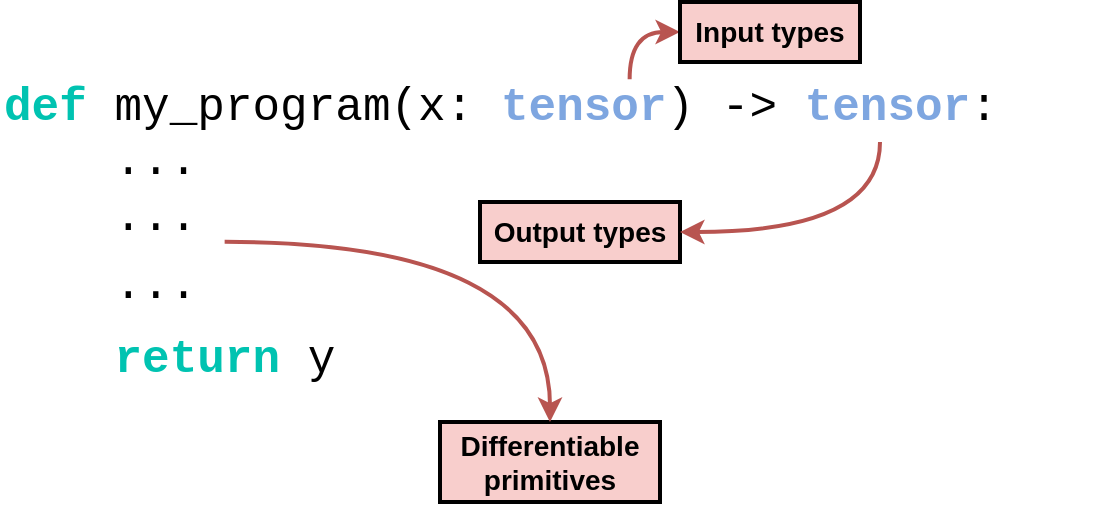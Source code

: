 <mxfile version="24.0.0" type="device">
  <diagram name="Pagina-1" id="xmUh1cOQ1NuH3JSxneGe">
    <mxGraphModel dx="662" dy="387" grid="1" gridSize="10" guides="1" tooltips="1" connect="1" arrows="1" fold="1" page="1" pageScale="1" pageWidth="1500" pageHeight="500" math="1" shadow="0">
      <root>
        <mxCell id="0" />
        <mxCell id="1" parent="0" />
        <mxCell id="yM7De6chdsgMSSt919B--12" style="edgeStyle=orthogonalEdgeStyle;rounded=0;orthogonalLoop=1;jettySize=auto;html=1;exitX=1;exitY=0.5;exitDx=0;exitDy=0;entryX=0;entryY=0.5;entryDx=0;entryDy=0;strokeWidth=2;" parent="1" source="yM7De6chdsgMSSt919B--1" edge="1">
          <mxGeometry relative="1" as="geometry">
            <mxPoint x="790" y="245" as="targetPoint" />
          </mxGeometry>
        </mxCell>
        <mxCell id="yM7De6chdsgMSSt919B--1" value="&lt;font face=&quot;Courier New&quot;&gt;&lt;br&gt;&lt;b style=&quot;font-size: 23px;&quot; id=&quot;docs-internal-guid-d942a2f7-7fff-e894-ce47-3f57e4f40776&quot;&gt;&lt;p dir=&quot;ltr&quot; style=&quot;line-height: 1.2; margin-top: 0pt; margin-bottom: 0pt; font-size: 23px;&quot;&gt;&lt;span style=&quot;font-size: 23px; color: rgb(0, 195, 177); background-color: transparent; font-style: normal; font-variant-ligatures: normal; font-variant-caps: normal; font-variant-alternates: normal; font-variant-numeric: normal; font-variant-east-asian: normal; font-variant-position: normal; text-decoration: none; vertical-align: baseline; white-space: pre-wrap;&quot;&gt;def&lt;/span&gt;&lt;span style=&quot;font-weight: 400; font-size: 23px; color: rgb(0, 195, 177); background-color: transparent; font-style: normal; font-variant-ligatures: normal; font-variant-caps: normal; font-variant-alternates: normal; font-variant-numeric: normal; font-variant-east-asian: normal; font-variant-position: normal; font-variant-emoji: normal; text-decoration: none; vertical-align: baseline; white-space: pre-wrap;&quot;&gt; &lt;/span&gt;&lt;span style=&quot;font-weight: 400; font-size: 23px; color: rgb(0, 0, 0); background-color: transparent; font-style: normal; font-variant-ligatures: normal; font-variant-caps: normal; font-variant-alternates: normal; font-variant-numeric: normal; font-variant-east-asian: normal; font-variant-position: normal; font-variant-emoji: normal; text-decoration: none; vertical-align: baseline; white-space: pre-wrap;&quot;&gt;my_program(x: &lt;/span&gt;&lt;span style=&quot;font-size: 23px; background-color: transparent; font-style: normal; font-variant-ligatures: normal; font-variant-caps: normal; font-variant-alternates: normal; font-variant-numeric: normal; font-variant-east-asian: normal; font-variant-position: normal; font-variant-emoji: normal; text-decoration: none; vertical-align: baseline; white-space: pre-wrap;&quot;&gt;&lt;font style=&quot;&quot; color=&quot;#7ea6e0&quot;&gt;tensor&lt;/font&gt;&lt;/span&gt;&lt;span style=&quot;font-weight: 400; font-size: 23px; color: rgb(0, 0, 0); background-color: transparent; font-style: normal; font-variant-ligatures: normal; font-variant-caps: normal; font-variant-alternates: normal; font-variant-numeric: normal; font-variant-east-asian: normal; font-variant-position: normal; font-variant-emoji: normal; text-decoration: none; vertical-align: baseline; white-space: pre-wrap;&quot;&gt;) -&amp;gt; &lt;/span&gt;&lt;span style=&quot;font-size: 23px; background-color: transparent; font-style: normal; font-variant-ligatures: normal; font-variant-caps: normal; font-variant-alternates: normal; font-variant-numeric: normal; font-variant-east-asian: normal; font-variant-position: normal; font-variant-emoji: normal; text-decoration: none; vertical-align: baseline; white-space: pre-wrap;&quot;&gt;&lt;font style=&quot;&quot; color=&quot;#7ea6e0&quot;&gt;tensor&lt;/font&gt;&lt;/span&gt;&lt;span style=&quot;font-weight: 400; font-size: 23px; color: rgb(0, 0, 0); background-color: transparent; font-style: normal; font-variant-ligatures: normal; font-variant-caps: normal; font-variant-alternates: normal; font-variant-numeric: normal; font-variant-east-asian: normal; font-variant-position: normal; font-variant-emoji: normal; text-decoration: none; vertical-align: baseline; white-space: pre-wrap;&quot;&gt;:&lt;/span&gt;&lt;/p&gt;&lt;p dir=&quot;ltr&quot; style=&quot;font-weight: normal; line-height: 1.2; margin-top: 0pt; margin-bottom: 0pt; font-size: 23px;&quot;&gt;&lt;span style=&quot;font-size: 23px; color: rgb(0, 0, 0); background-color: transparent; font-weight: 400; font-style: normal; font-variant-ligatures: normal; font-variant-caps: normal; font-variant-alternates: normal; font-variant-numeric: normal; font-variant-east-asian: normal; font-variant-position: normal; font-variant-emoji: normal; text-decoration: none; vertical-align: baseline; white-space: pre-wrap;&quot;&gt;&amp;nbsp;&amp;nbsp;&amp;nbsp;&amp;nbsp;...&lt;/span&gt;&lt;/p&gt;&lt;p dir=&quot;ltr&quot; style=&quot;font-weight: normal; line-height: 1.2; margin-top: 0pt; margin-bottom: 0pt; font-size: 23px;&quot;&gt;&lt;span style=&quot;font-size: 23px; color: rgb(0, 0, 0); background-color: transparent; font-weight: 400; font-style: normal; font-variant-ligatures: normal; font-variant-caps: normal; font-variant-alternates: normal; font-variant-numeric: normal; font-variant-east-asian: normal; font-variant-position: normal; font-variant-emoji: normal; text-decoration: none; vertical-align: baseline; white-space: pre-wrap;&quot;&gt;&amp;nbsp;&amp;nbsp;&amp;nbsp;&amp;nbsp;...&lt;/span&gt;&lt;/p&gt;&lt;p dir=&quot;ltr&quot; style=&quot;font-weight: normal; line-height: 1.8; margin-top: 0pt; margin-bottom: 0pt; font-size: 23px;&quot;&gt;&lt;span style=&quot;font-size: 23px; color: rgb(0, 0, 0); background-color: transparent; font-weight: 400; font-style: normal; font-variant-ligatures: normal; font-variant-caps: normal; font-variant-alternates: normal; font-variant-numeric: normal; font-variant-east-asian: normal; font-variant-position: normal; font-variant-emoji: normal; text-decoration: none; vertical-align: baseline; white-space: pre-wrap;&quot;&gt;&amp;nbsp;&amp;nbsp;&amp;nbsp;&amp;nbsp;...&lt;/span&gt;&lt;/p&gt;&lt;span style=&quot;font-weight: 400; font-size: 23px; color: rgb(0, 0, 0); background-color: transparent; font-style: normal; font-variant-ligatures: normal; font-variant-caps: normal; font-variant-alternates: normal; font-variant-numeric: normal; font-variant-east-asian: normal; font-variant-position: normal; font-variant-emoji: normal; text-decoration: none; vertical-align: baseline; white-space: pre-wrap;&quot;&gt;&amp;nbsp;&amp;nbsp;&amp;nbsp;&amp;nbsp;&lt;/span&gt;&lt;span style=&quot;font-size: 23px; color: rgb(0, 195, 177); background-color: transparent; font-style: normal; font-variant-ligatures: normal; font-variant-caps: normal; font-variant-alternates: normal; font-variant-numeric: normal; font-variant-east-asian: normal; font-variant-position: normal; text-decoration: none; vertical-align: baseline; white-space: pre-wrap;&quot;&gt;return&lt;/span&gt;&lt;span style=&quot;font-weight: 400; font-size: 23px; color: rgb(0, 195, 177); background-color: transparent; font-style: normal; font-variant-ligatures: normal; font-variant-caps: normal; font-variant-alternates: normal; font-variant-numeric: normal; font-variant-east-asian: normal; font-variant-position: normal; font-variant-emoji: normal; text-decoration: none; vertical-align: baseline; white-space: pre-wrap;&quot;&gt;&amp;nbsp;&lt;/span&gt;&lt;span style=&quot;font-weight: 400; font-size: 23px; color: rgb(0, 0, 0); background-color: transparent; font-style: normal; font-variant-ligatures: normal; font-variant-caps: normal; font-variant-alternates: normal; font-variant-numeric: normal; font-variant-east-asian: normal; font-variant-position: normal; font-variant-emoji: normal; text-decoration: none; vertical-align: baseline; white-space: pre-wrap;&quot;&gt;y&lt;/span&gt;&lt;/b&gt;&lt;/font&gt;&lt;div&gt;&lt;br&gt;&lt;/div&gt;" style="text;html=1;align=left;verticalAlign=middle;whiteSpace=wrap;rounded=0;fontSize=23;" parent="1" vertex="1">
          <mxGeometry x="250" y="160" width="540" height="170" as="geometry" />
        </mxCell>
        <mxCell id="yM7De6chdsgMSSt919B--2" value="" style="endArrow=classic;html=1;rounded=0;exitX=0.583;exitY=0.051;exitDx=0;exitDy=0;exitPerimeter=0;edgeStyle=orthogonalEdgeStyle;curved=1;entryX=0;entryY=0.5;entryDx=0;entryDy=0;strokeWidth=2;strokeColor=#b85450;fillColor=#f8cecc;" parent="1" source="yM7De6chdsgMSSt919B--1" target="yM7De6chdsgMSSt919B--3" edge="1">
          <mxGeometry width="50" height="50" relative="1" as="geometry">
            <mxPoint x="830" y="160" as="sourcePoint" />
            <mxPoint x="670" y="130" as="targetPoint" />
          </mxGeometry>
        </mxCell>
        <mxCell id="yM7De6chdsgMSSt919B--3" value="&lt;font style=&quot;font-size: 14px;&quot;&gt;&lt;b style=&quot;font-size: 14px;&quot;&gt;Input types&lt;/b&gt;&lt;/font&gt;" style="text;html=1;align=center;verticalAlign=middle;whiteSpace=wrap;rounded=0;fontSize=14;fillColor=#f8cecc;strokeColor=default;fontColor=#000000;strokeWidth=2;" parent="1" vertex="1">
          <mxGeometry x="590" y="130" width="90" height="30" as="geometry" />
        </mxCell>
        <mxCell id="yM7De6chdsgMSSt919B--4" value="&lt;font style=&quot;font-size: 14px;&quot;&gt;&lt;b style=&quot;font-size: 14px;&quot;&gt;Output types&lt;/b&gt;&lt;/font&gt;" style="text;html=1;align=center;verticalAlign=middle;whiteSpace=wrap;rounded=0;fontSize=14;fillColor=#f8cecc;strokeColor=default;strokeWidth=2;" parent="1" vertex="1">
          <mxGeometry x="490" y="230" width="100" height="30" as="geometry" />
        </mxCell>
        <mxCell id="yM7De6chdsgMSSt919B--7" value="" style="endArrow=classic;html=1;rounded=0;entryX=1;entryY=0.5;entryDx=0;entryDy=0;edgeStyle=orthogonalEdgeStyle;curved=1;strokeWidth=2;strokeColor=#b85450;fillColor=#f8cecc;" parent="1" target="yM7De6chdsgMSSt919B--4" edge="1">
          <mxGeometry width="50" height="50" relative="1" as="geometry">
            <mxPoint x="690" y="200" as="sourcePoint" />
            <mxPoint x="740" y="200" as="targetPoint" />
            <Array as="points">
              <mxPoint x="690" y="200" />
              <mxPoint x="690" y="245" />
            </Array>
          </mxGeometry>
        </mxCell>
        <mxCell id="yM7De6chdsgMSSt919B--8" value="&lt;font style=&quot;font-size: 14px;&quot;&gt;&lt;b style=&quot;font-size: 14px;&quot;&gt;Differentiable primitives&lt;/b&gt;&lt;/font&gt;" style="text;html=1;align=center;verticalAlign=middle;whiteSpace=wrap;rounded=0;fontSize=14;fillColor=#f8cecc;strokeColor=default;strokeWidth=2;" parent="1" vertex="1">
          <mxGeometry x="470" y="340" width="110" height="40" as="geometry" />
        </mxCell>
        <mxCell id="yM7De6chdsgMSSt919B--9" value="" style="endArrow=classic;html=1;rounded=0;exitX=0.208;exitY=0.529;exitDx=0;exitDy=0;exitPerimeter=0;entryX=0.5;entryY=0;entryDx=0;entryDy=0;edgeStyle=orthogonalEdgeStyle;curved=1;strokeWidth=2;strokeColor=#b85450;fillColor=#f8cecc;" parent="1" source="yM7De6chdsgMSSt919B--1" target="yM7De6chdsgMSSt919B--8" edge="1">
          <mxGeometry width="50" height="50" relative="1" as="geometry">
            <mxPoint x="670" y="210" as="sourcePoint" />
            <mxPoint x="600" y="255" as="targetPoint" />
            <Array as="points">
              <mxPoint x="525" y="250" />
            </Array>
          </mxGeometry>
        </mxCell>
      </root>
    </mxGraphModel>
  </diagram>
</mxfile>
